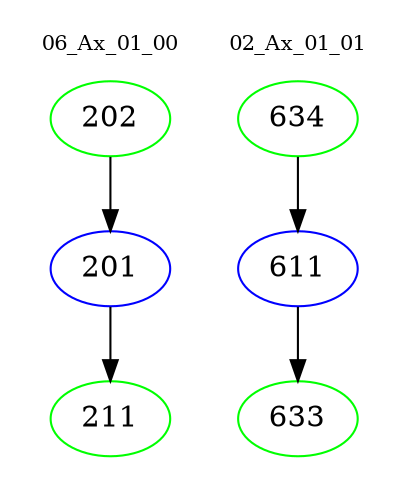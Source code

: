 digraph{
subgraph cluster_0 {
color = white
label = "06_Ax_01_00";
fontsize=10;
T0_202 [label="202", color="green"]
T0_202 -> T0_201 [color="black"]
T0_201 [label="201", color="blue"]
T0_201 -> T0_211 [color="black"]
T0_211 [label="211", color="green"]
}
subgraph cluster_1 {
color = white
label = "02_Ax_01_01";
fontsize=10;
T1_634 [label="634", color="green"]
T1_634 -> T1_611 [color="black"]
T1_611 [label="611", color="blue"]
T1_611 -> T1_633 [color="black"]
T1_633 [label="633", color="green"]
}
}
